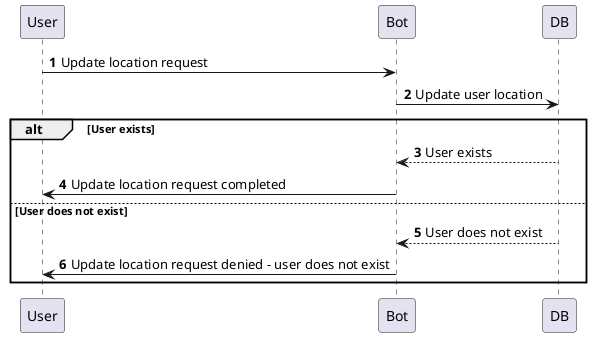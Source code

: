 @startuml
'https://plantuml.com/sequence-diagram

autonumber

User -> Bot: Update location request
Bot -> DB: Update user location
alt User exists
    DB --> Bot: User exists
    Bot -> User: Update location request completed
else User does not exist
    DB --> Bot: User does not exist
    Bot -> User: Update location request denied - user does not exist
end

@enduml
